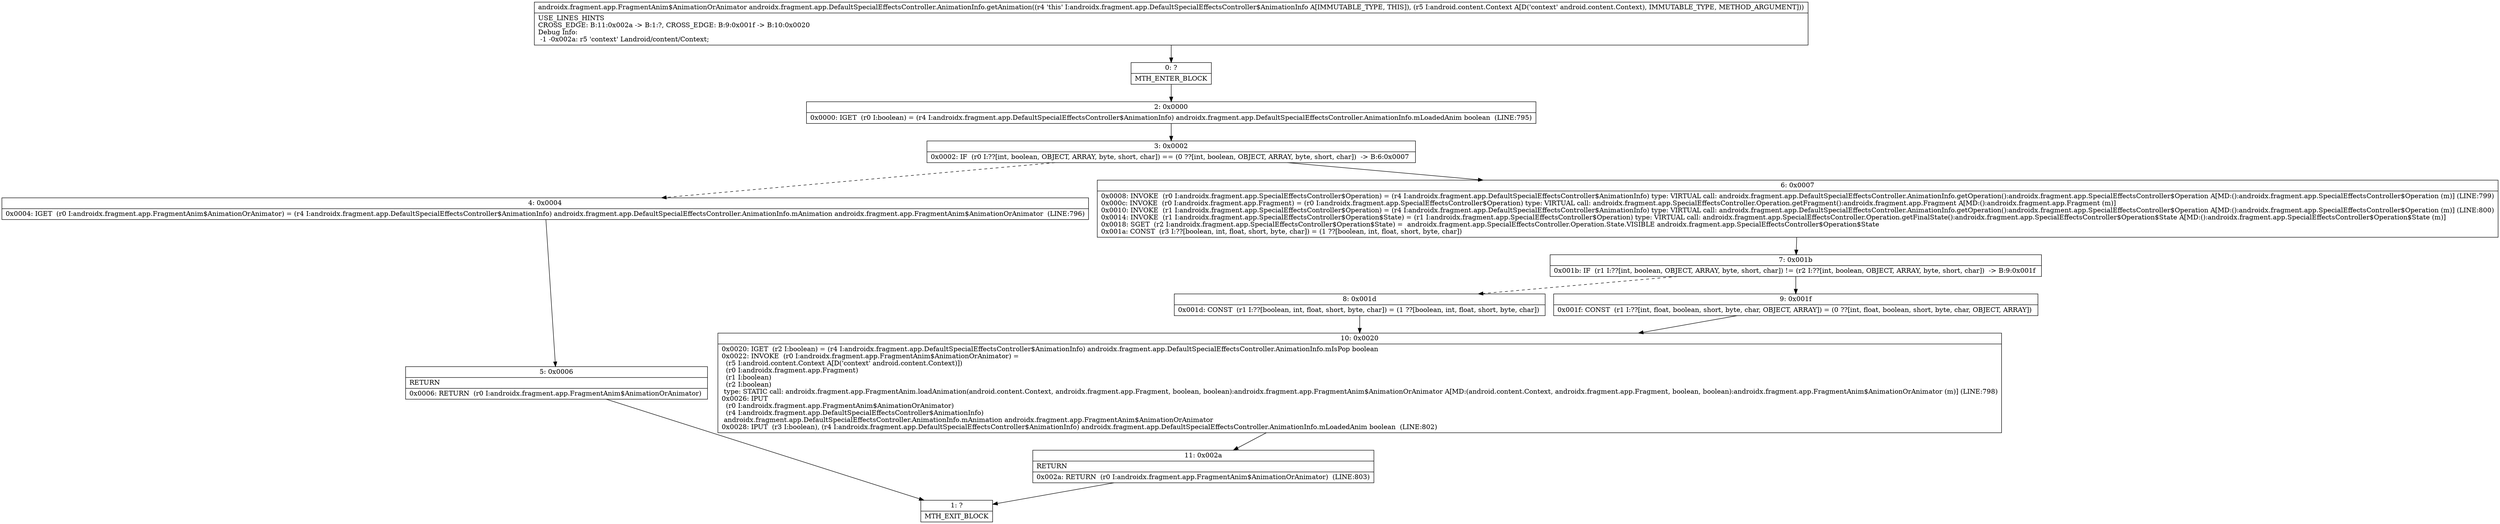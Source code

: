 digraph "CFG forandroidx.fragment.app.DefaultSpecialEffectsController.AnimationInfo.getAnimation(Landroid\/content\/Context;)Landroidx\/fragment\/app\/FragmentAnim$AnimationOrAnimator;" {
Node_0 [shape=record,label="{0\:\ ?|MTH_ENTER_BLOCK\l}"];
Node_2 [shape=record,label="{2\:\ 0x0000|0x0000: IGET  (r0 I:boolean) = (r4 I:androidx.fragment.app.DefaultSpecialEffectsController$AnimationInfo) androidx.fragment.app.DefaultSpecialEffectsController.AnimationInfo.mLoadedAnim boolean  (LINE:795)\l}"];
Node_3 [shape=record,label="{3\:\ 0x0002|0x0002: IF  (r0 I:??[int, boolean, OBJECT, ARRAY, byte, short, char]) == (0 ??[int, boolean, OBJECT, ARRAY, byte, short, char])  \-\> B:6:0x0007 \l}"];
Node_4 [shape=record,label="{4\:\ 0x0004|0x0004: IGET  (r0 I:androidx.fragment.app.FragmentAnim$AnimationOrAnimator) = (r4 I:androidx.fragment.app.DefaultSpecialEffectsController$AnimationInfo) androidx.fragment.app.DefaultSpecialEffectsController.AnimationInfo.mAnimation androidx.fragment.app.FragmentAnim$AnimationOrAnimator  (LINE:796)\l}"];
Node_5 [shape=record,label="{5\:\ 0x0006|RETURN\l|0x0006: RETURN  (r0 I:androidx.fragment.app.FragmentAnim$AnimationOrAnimator) \l}"];
Node_1 [shape=record,label="{1\:\ ?|MTH_EXIT_BLOCK\l}"];
Node_6 [shape=record,label="{6\:\ 0x0007|0x0008: INVOKE  (r0 I:androidx.fragment.app.SpecialEffectsController$Operation) = (r4 I:androidx.fragment.app.DefaultSpecialEffectsController$AnimationInfo) type: VIRTUAL call: androidx.fragment.app.DefaultSpecialEffectsController.AnimationInfo.getOperation():androidx.fragment.app.SpecialEffectsController$Operation A[MD:():androidx.fragment.app.SpecialEffectsController$Operation (m)] (LINE:799)\l0x000c: INVOKE  (r0 I:androidx.fragment.app.Fragment) = (r0 I:androidx.fragment.app.SpecialEffectsController$Operation) type: VIRTUAL call: androidx.fragment.app.SpecialEffectsController.Operation.getFragment():androidx.fragment.app.Fragment A[MD:():androidx.fragment.app.Fragment (m)]\l0x0010: INVOKE  (r1 I:androidx.fragment.app.SpecialEffectsController$Operation) = (r4 I:androidx.fragment.app.DefaultSpecialEffectsController$AnimationInfo) type: VIRTUAL call: androidx.fragment.app.DefaultSpecialEffectsController.AnimationInfo.getOperation():androidx.fragment.app.SpecialEffectsController$Operation A[MD:():androidx.fragment.app.SpecialEffectsController$Operation (m)] (LINE:800)\l0x0014: INVOKE  (r1 I:androidx.fragment.app.SpecialEffectsController$Operation$State) = (r1 I:androidx.fragment.app.SpecialEffectsController$Operation) type: VIRTUAL call: androidx.fragment.app.SpecialEffectsController.Operation.getFinalState():androidx.fragment.app.SpecialEffectsController$Operation$State A[MD:():androidx.fragment.app.SpecialEffectsController$Operation$State (m)]\l0x0018: SGET  (r2 I:androidx.fragment.app.SpecialEffectsController$Operation$State) =  androidx.fragment.app.SpecialEffectsController.Operation.State.VISIBLE androidx.fragment.app.SpecialEffectsController$Operation$State \l0x001a: CONST  (r3 I:??[boolean, int, float, short, byte, char]) = (1 ??[boolean, int, float, short, byte, char]) \l}"];
Node_7 [shape=record,label="{7\:\ 0x001b|0x001b: IF  (r1 I:??[int, boolean, OBJECT, ARRAY, byte, short, char]) != (r2 I:??[int, boolean, OBJECT, ARRAY, byte, short, char])  \-\> B:9:0x001f \l}"];
Node_8 [shape=record,label="{8\:\ 0x001d|0x001d: CONST  (r1 I:??[boolean, int, float, short, byte, char]) = (1 ??[boolean, int, float, short, byte, char]) \l}"];
Node_10 [shape=record,label="{10\:\ 0x0020|0x0020: IGET  (r2 I:boolean) = (r4 I:androidx.fragment.app.DefaultSpecialEffectsController$AnimationInfo) androidx.fragment.app.DefaultSpecialEffectsController.AnimationInfo.mIsPop boolean \l0x0022: INVOKE  (r0 I:androidx.fragment.app.FragmentAnim$AnimationOrAnimator) = \l  (r5 I:android.content.Context A[D('context' android.content.Context)])\l  (r0 I:androidx.fragment.app.Fragment)\l  (r1 I:boolean)\l  (r2 I:boolean)\l type: STATIC call: androidx.fragment.app.FragmentAnim.loadAnimation(android.content.Context, androidx.fragment.app.Fragment, boolean, boolean):androidx.fragment.app.FragmentAnim$AnimationOrAnimator A[MD:(android.content.Context, androidx.fragment.app.Fragment, boolean, boolean):androidx.fragment.app.FragmentAnim$AnimationOrAnimator (m)] (LINE:798)\l0x0026: IPUT  \l  (r0 I:androidx.fragment.app.FragmentAnim$AnimationOrAnimator)\l  (r4 I:androidx.fragment.app.DefaultSpecialEffectsController$AnimationInfo)\l androidx.fragment.app.DefaultSpecialEffectsController.AnimationInfo.mAnimation androidx.fragment.app.FragmentAnim$AnimationOrAnimator \l0x0028: IPUT  (r3 I:boolean), (r4 I:androidx.fragment.app.DefaultSpecialEffectsController$AnimationInfo) androidx.fragment.app.DefaultSpecialEffectsController.AnimationInfo.mLoadedAnim boolean  (LINE:802)\l}"];
Node_11 [shape=record,label="{11\:\ 0x002a|RETURN\l|0x002a: RETURN  (r0 I:androidx.fragment.app.FragmentAnim$AnimationOrAnimator)  (LINE:803)\l}"];
Node_9 [shape=record,label="{9\:\ 0x001f|0x001f: CONST  (r1 I:??[int, float, boolean, short, byte, char, OBJECT, ARRAY]) = (0 ??[int, float, boolean, short, byte, char, OBJECT, ARRAY]) \l}"];
MethodNode[shape=record,label="{androidx.fragment.app.FragmentAnim$AnimationOrAnimator androidx.fragment.app.DefaultSpecialEffectsController.AnimationInfo.getAnimation((r4 'this' I:androidx.fragment.app.DefaultSpecialEffectsController$AnimationInfo A[IMMUTABLE_TYPE, THIS]), (r5 I:android.content.Context A[D('context' android.content.Context), IMMUTABLE_TYPE, METHOD_ARGUMENT]))  | USE_LINES_HINTS\lCROSS_EDGE: B:11:0x002a \-\> B:1:?, CROSS_EDGE: B:9:0x001f \-\> B:10:0x0020\lDebug Info:\l  \-1 \-0x002a: r5 'context' Landroid\/content\/Context;\l}"];
MethodNode -> Node_0;Node_0 -> Node_2;
Node_2 -> Node_3;
Node_3 -> Node_4[style=dashed];
Node_3 -> Node_6;
Node_4 -> Node_5;
Node_5 -> Node_1;
Node_6 -> Node_7;
Node_7 -> Node_8[style=dashed];
Node_7 -> Node_9;
Node_8 -> Node_10;
Node_10 -> Node_11;
Node_11 -> Node_1;
Node_9 -> Node_10;
}

